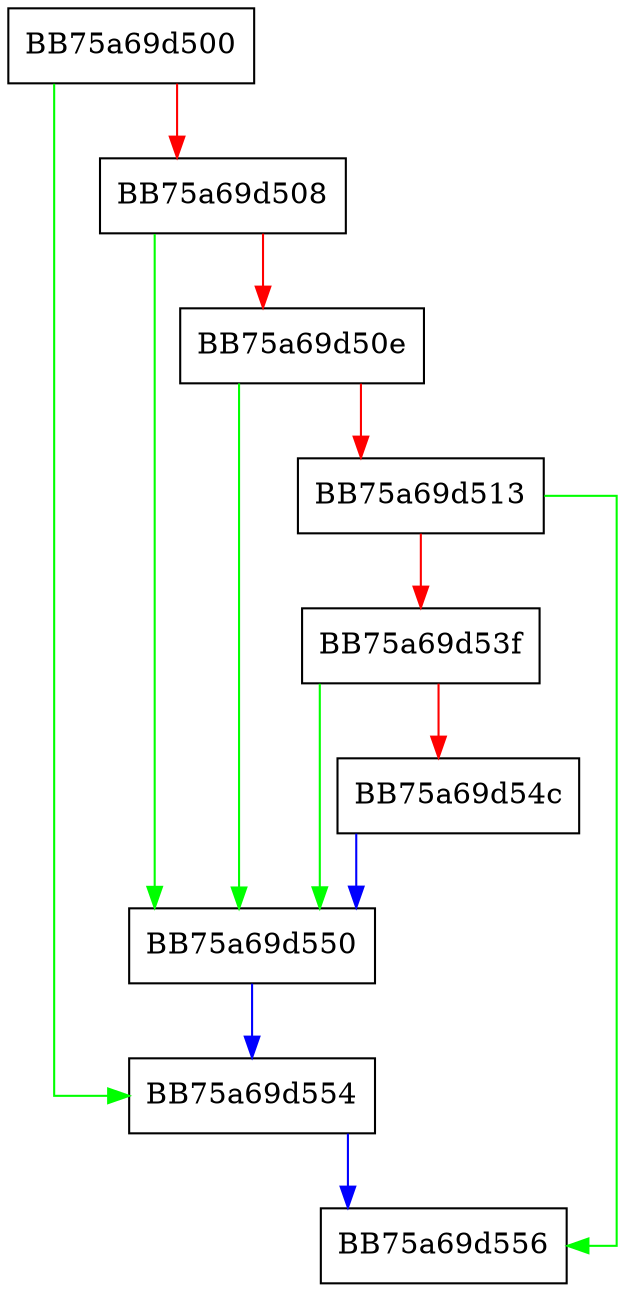 digraph ZSTD_cwksp_internal_advance_phase {
  node [shape="box"];
  graph [splines=ortho];
  BB75a69d500 -> BB75a69d554 [color="green"];
  BB75a69d500 -> BB75a69d508 [color="red"];
  BB75a69d508 -> BB75a69d550 [color="green"];
  BB75a69d508 -> BB75a69d50e [color="red"];
  BB75a69d50e -> BB75a69d550 [color="green"];
  BB75a69d50e -> BB75a69d513 [color="red"];
  BB75a69d513 -> BB75a69d556 [color="green"];
  BB75a69d513 -> BB75a69d53f [color="red"];
  BB75a69d53f -> BB75a69d550 [color="green"];
  BB75a69d53f -> BB75a69d54c [color="red"];
  BB75a69d54c -> BB75a69d550 [color="blue"];
  BB75a69d550 -> BB75a69d554 [color="blue"];
  BB75a69d554 -> BB75a69d556 [color="blue"];
}